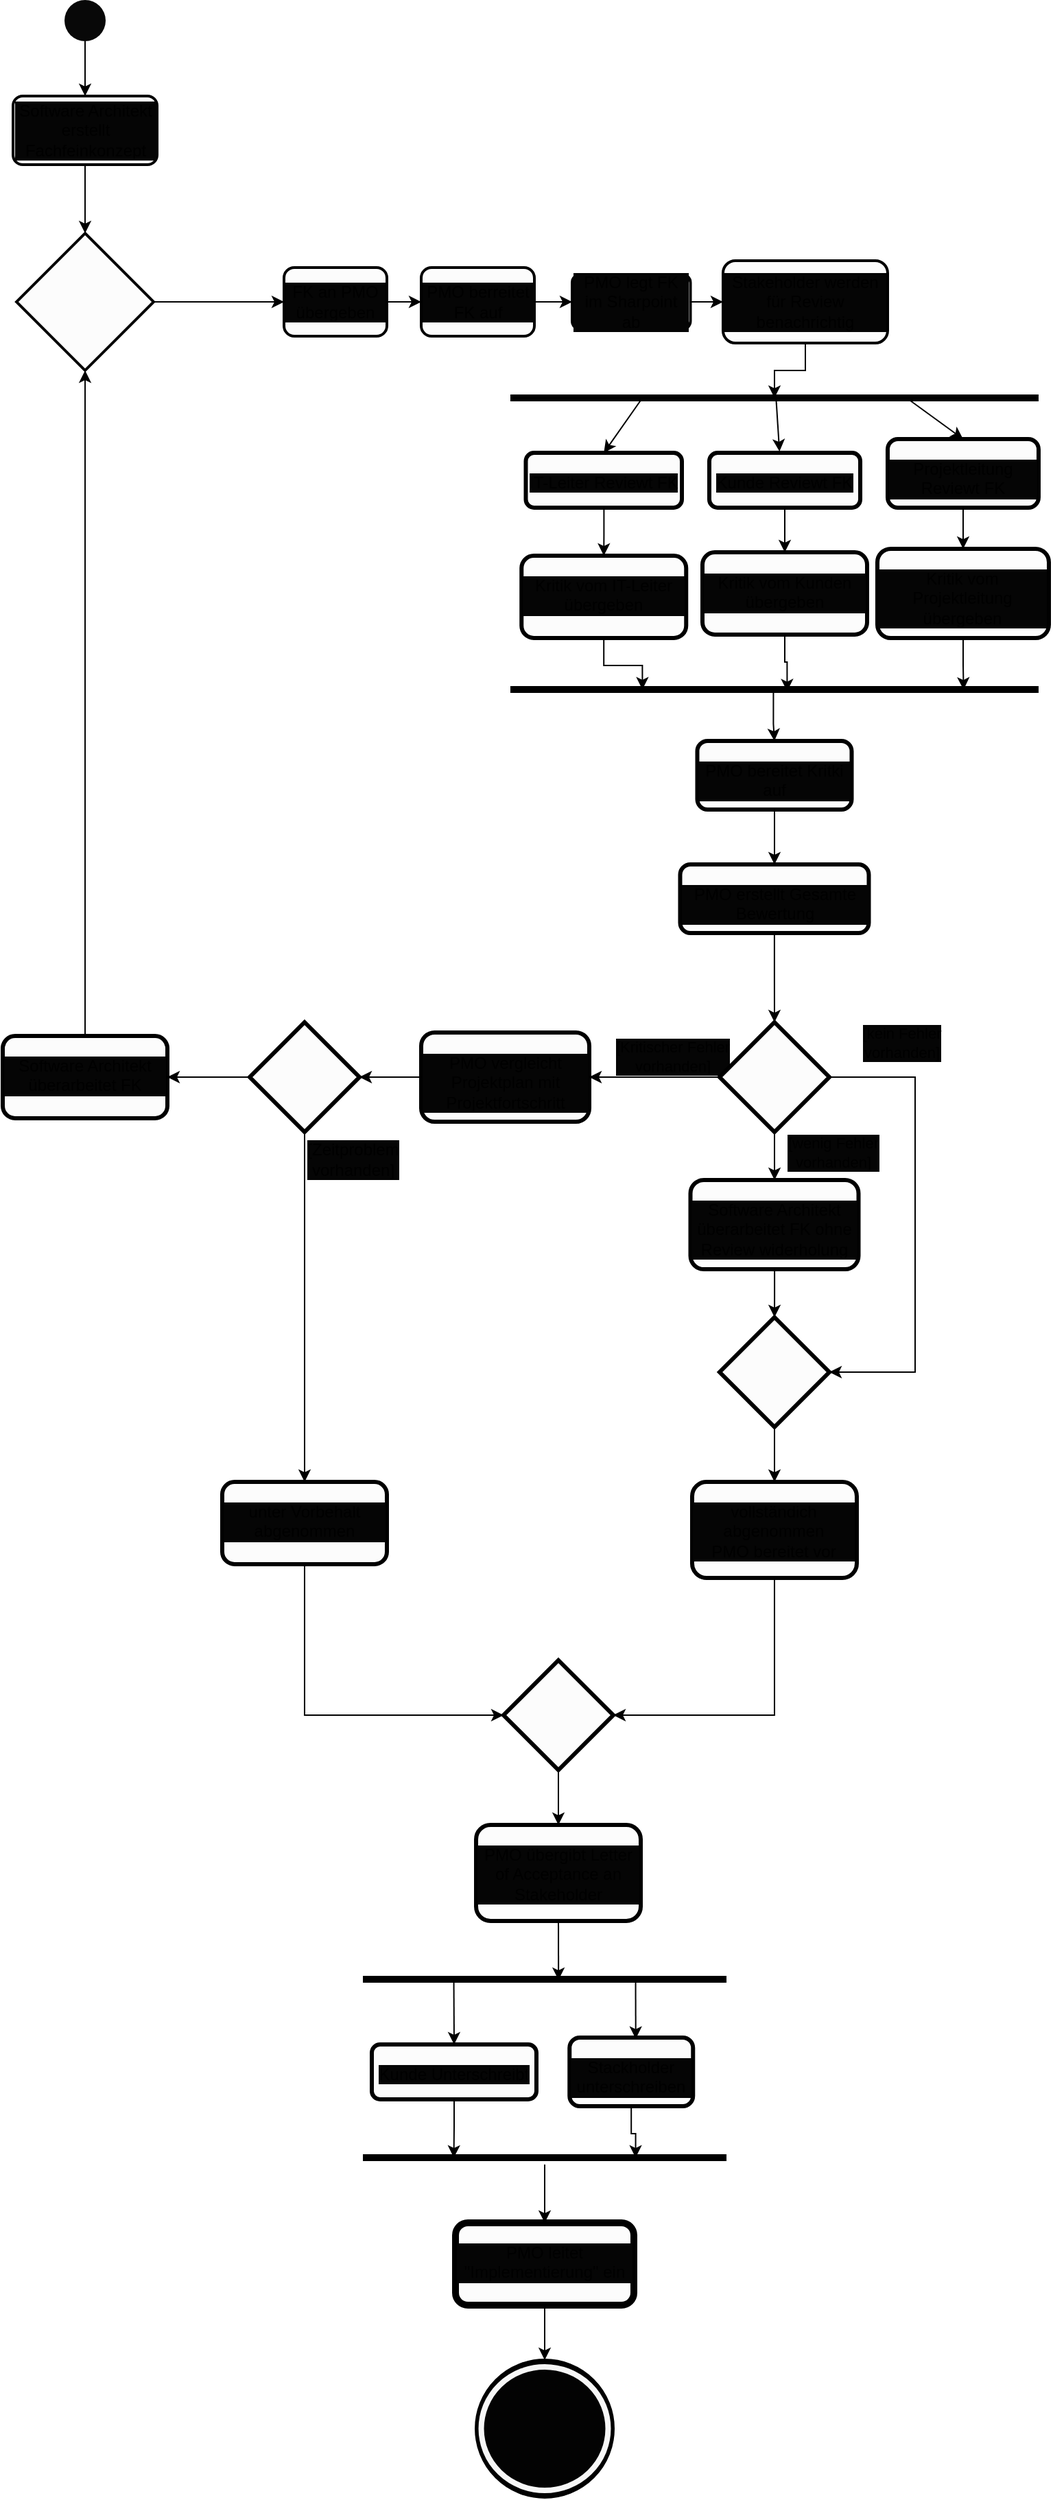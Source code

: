 <mxfile>
    <diagram id="C5RBs43oDa-KdzZeNtuy" name="Page-1">
        <mxGraphModel dx="529" dy="395" grid="1" gridSize="10" guides="1" tooltips="1" connect="1" arrows="1" fold="1" page="1" pageScale="1" pageWidth="827" pageHeight="1169" background="none" math="0" shadow="0">
            <root>
                <mxCell id="WIyWlLk6GJQsqaUBKTNV-0"/>
                <mxCell id="WIyWlLk6GJQsqaUBKTNV-1" parent="WIyWlLk6GJQsqaUBKTNV-0"/>
                <mxCell id="HzceF_smoYufTgFCP2HE-6" style="edgeStyle=orthogonalEdgeStyle;rounded=0;orthogonalLoop=1;jettySize=auto;html=1;labelBackgroundColor=#050505;" parent="WIyWlLk6GJQsqaUBKTNV-1" source="HzceF_smoYufTgFCP2HE-0" target="HzceF_smoYufTgFCP2HE-4" edge="1">
                    <mxGeometry relative="1" as="geometry"/>
                </mxCell>
                <mxCell id="HzceF_smoYufTgFCP2HE-0" value="" style="strokeWidth=2;html=1;shape=mxgraph.flowchart.start_2;whiteSpace=wrap;fillColor=#080808;labelBackgroundColor=#050505;strokeColor=none;" parent="WIyWlLk6GJQsqaUBKTNV-1" vertex="1">
                    <mxGeometry x="130.01" y="20" width="30" height="30" as="geometry"/>
                </mxCell>
                <mxCell id="HzceF_smoYufTgFCP2HE-8" style="edgeStyle=orthogonalEdgeStyle;rounded=0;orthogonalLoop=1;jettySize=auto;html=1;entryX=0.5;entryY=0;entryDx=0;entryDy=0;entryPerimeter=0;labelBackgroundColor=#050505;" parent="WIyWlLk6GJQsqaUBKTNV-1" source="HzceF_smoYufTgFCP2HE-4" target="HzceF_smoYufTgFCP2HE-7" edge="1">
                    <mxGeometry relative="1" as="geometry"/>
                </mxCell>
                <mxCell id="HzceF_smoYufTgFCP2HE-4" value="Software Architekt erstellt Fachfeinkonzept " style="rounded=1;whiteSpace=wrap;html=1;absoluteArcSize=1;arcSize=14;strokeWidth=2;fillColor=#FCFCFC;labelBackgroundColor=#050505;" parent="WIyWlLk6GJQsqaUBKTNV-1" vertex="1">
                    <mxGeometry x="92.51" y="90" width="105" height="50" as="geometry"/>
                </mxCell>
                <mxCell id="HzceF_smoYufTgFCP2HE-11" value="" style="edgeStyle=orthogonalEdgeStyle;rounded=0;orthogonalLoop=1;jettySize=auto;html=1;labelBackgroundColor=#050505;" parent="WIyWlLk6GJQsqaUBKTNV-1" source="HzceF_smoYufTgFCP2HE-7" target="HzceF_smoYufTgFCP2HE-10" edge="1">
                    <mxGeometry relative="1" as="geometry"/>
                </mxCell>
                <mxCell id="HzceF_smoYufTgFCP2HE-7" value="" style="strokeWidth=2;html=1;shape=mxgraph.flowchart.decision;whiteSpace=wrap;fillColor=#FCFCFC;labelBackgroundColor=#050505;" parent="WIyWlLk6GJQsqaUBKTNV-1" vertex="1">
                    <mxGeometry x="95.01" y="190" width="100" height="100" as="geometry"/>
                </mxCell>
                <mxCell id="HzceF_smoYufTgFCP2HE-13" value="" style="edgeStyle=orthogonalEdgeStyle;rounded=0;orthogonalLoop=1;jettySize=auto;html=1;labelBackgroundColor=#050505;" parent="WIyWlLk6GJQsqaUBKTNV-1" source="HzceF_smoYufTgFCP2HE-10" target="HzceF_smoYufTgFCP2HE-12" edge="1">
                    <mxGeometry relative="1" as="geometry"/>
                </mxCell>
                <mxCell id="HzceF_smoYufTgFCP2HE-10" value="FK an PMO übergeben" style="whiteSpace=wrap;html=1;strokeWidth=2;fillColor=#FCFCFC;rounded=1;labelBackgroundColor=#050505;" parent="WIyWlLk6GJQsqaUBKTNV-1" vertex="1">
                    <mxGeometry x="290" y="215" width="75" height="50" as="geometry"/>
                </mxCell>
                <mxCell id="HzceF_smoYufTgFCP2HE-15" value="" style="edgeStyle=orthogonalEdgeStyle;rounded=0;orthogonalLoop=1;jettySize=auto;html=1;labelBackgroundColor=#050505;" parent="WIyWlLk6GJQsqaUBKTNV-1" source="HzceF_smoYufTgFCP2HE-12" target="HzceF_smoYufTgFCP2HE-14" edge="1">
                    <mxGeometry relative="1" as="geometry"/>
                </mxCell>
                <mxCell id="HzceF_smoYufTgFCP2HE-12" value="PMO berreitet FK auf" style="whiteSpace=wrap;html=1;rounded=1;strokeWidth=2;fillColor=#FCFCFC;labelBackgroundColor=#050505;" parent="WIyWlLk6GJQsqaUBKTNV-1" vertex="1">
                    <mxGeometry x="390" y="215" width="82.5" height="50" as="geometry"/>
                </mxCell>
                <mxCell id="HzceF_smoYufTgFCP2HE-17" value="" style="edgeStyle=orthogonalEdgeStyle;rounded=0;orthogonalLoop=1;jettySize=auto;html=1;labelBackgroundColor=#050505;" parent="WIyWlLk6GJQsqaUBKTNV-1" source="HzceF_smoYufTgFCP2HE-14" target="HzceF_smoYufTgFCP2HE-16" edge="1">
                    <mxGeometry relative="1" as="geometry"/>
                </mxCell>
                <mxCell id="HzceF_smoYufTgFCP2HE-14" value="PMO legt FK im Sharpoint ab" style="whiteSpace=wrap;html=1;rounded=1;strokeWidth=2;fillColor=#FCFCFC;labelBackgroundColor=#050505;" parent="WIyWlLk6GJQsqaUBKTNV-1" vertex="1">
                    <mxGeometry x="500" y="220" width="86.25" height="40" as="geometry"/>
                </mxCell>
                <mxCell id="HzceF_smoYufTgFCP2HE-22" style="edgeStyle=orthogonalEdgeStyle;rounded=0;orthogonalLoop=1;jettySize=auto;html=1;entryX=0.5;entryY=0.5;entryDx=0;entryDy=0;entryPerimeter=0;labelBackgroundColor=#050505;" parent="WIyWlLk6GJQsqaUBKTNV-1" source="HzceF_smoYufTgFCP2HE-16" target="HzceF_smoYufTgFCP2HE-21" edge="1">
                    <mxGeometry relative="1" as="geometry"/>
                </mxCell>
                <mxCell id="HzceF_smoYufTgFCP2HE-16" value="Stakeholder werden für Review benachrichtig" style="whiteSpace=wrap;html=1;rounded=1;strokeWidth=2;fillColor=#FCFCFC;labelBackgroundColor=#050505;" parent="WIyWlLk6GJQsqaUBKTNV-1" vertex="1">
                    <mxGeometry x="609.995" y="210" width="120" height="60" as="geometry"/>
                </mxCell>
                <mxCell id="HzceF_smoYufTgFCP2HE-21" value="" style="line;strokeWidth=5;direction=south;html=1;rounded=1;fillColor=#FCFCFC;rotation=90;labelBackgroundColor=#050505;" parent="WIyWlLk6GJQsqaUBKTNV-1" vertex="1">
                    <mxGeometry x="642.49" y="117.5" width="10" height="385" as="geometry"/>
                </mxCell>
                <mxCell id="HzceF_smoYufTgFCP2HE-34" value="" style="edgeStyle=orthogonalEdgeStyle;rounded=0;orthogonalLoop=1;jettySize=auto;html=1;labelBackgroundColor=#050505;" parent="WIyWlLk6GJQsqaUBKTNV-1" source="HzceF_smoYufTgFCP2HE-24" target="HzceF_smoYufTgFCP2HE-33" edge="1">
                    <mxGeometry relative="1" as="geometry"/>
                </mxCell>
                <mxCell id="HzceF_smoYufTgFCP2HE-24" value="Kunde Reviewt FK" style="whiteSpace=wrap;html=1;rounded=1;verticalAlign=top;strokeWidth=3;fillColor=#FCFCFC;labelBackgroundColor=#050505;spacingTop=8;" parent="WIyWlLk6GJQsqaUBKTNV-1" vertex="1">
                    <mxGeometry x="600" y="350" width="110.01" height="40" as="geometry"/>
                </mxCell>
                <mxCell id="HzceF_smoYufTgFCP2HE-32" value="" style="edgeStyle=orthogonalEdgeStyle;rounded=0;orthogonalLoop=1;jettySize=auto;html=1;labelBackgroundColor=#050505;" parent="WIyWlLk6GJQsqaUBKTNV-1" source="HzceF_smoYufTgFCP2HE-26" target="HzceF_smoYufTgFCP2HE-31" edge="1">
                    <mxGeometry relative="1" as="geometry"/>
                </mxCell>
                <mxCell id="HzceF_smoYufTgFCP2HE-26" value="IT-Leiter Reviewt FK" style="whiteSpace=wrap;html=1;rounded=1;verticalAlign=top;strokeWidth=3;fillColor=#FCFCFC;labelBackgroundColor=#050505;spacingTop=8;" parent="WIyWlLk6GJQsqaUBKTNV-1" vertex="1">
                    <mxGeometry x="466.25" y="350" width="113.75" height="40" as="geometry"/>
                </mxCell>
                <mxCell id="HzceF_smoYufTgFCP2HE-36" value="" style="edgeStyle=orthogonalEdgeStyle;rounded=0;orthogonalLoop=1;jettySize=auto;html=1;labelBackgroundColor=#050505;" parent="WIyWlLk6GJQsqaUBKTNV-1" source="HzceF_smoYufTgFCP2HE-28" target="HzceF_smoYufTgFCP2HE-35" edge="1">
                    <mxGeometry relative="1" as="geometry"/>
                </mxCell>
                <mxCell id="HzceF_smoYufTgFCP2HE-28" value="Projektleitung Reviewt FK" style="whiteSpace=wrap;html=1;rounded=1;verticalAlign=top;strokeWidth=3;fillColor=#FCFCFC;labelBackgroundColor=#050505;spacingTop=8;" parent="WIyWlLk6GJQsqaUBKTNV-1" vertex="1">
                    <mxGeometry x="729.99" y="340" width="110" height="50" as="geometry"/>
                </mxCell>
                <mxCell id="HzceF_smoYufTgFCP2HE-44" style="edgeStyle=orthogonalEdgeStyle;rounded=0;orthogonalLoop=1;jettySize=auto;html=1;entryX=0.75;entryY=0.5;entryDx=0;entryDy=0;entryPerimeter=0;labelBackgroundColor=#050505;" parent="WIyWlLk6GJQsqaUBKTNV-1" source="HzceF_smoYufTgFCP2HE-31" target="HzceF_smoYufTgFCP2HE-43" edge="1">
                    <mxGeometry relative="1" as="geometry"/>
                </mxCell>
                <mxCell id="HzceF_smoYufTgFCP2HE-31" value="Kritik vom IT-Leiter übergeben" style="whiteSpace=wrap;html=1;rounded=1;verticalAlign=top;strokeWidth=3;fillColor=#FCFCFC;labelBackgroundColor=#050505;spacingTop=8;" parent="WIyWlLk6GJQsqaUBKTNV-1" vertex="1">
                    <mxGeometry x="463.125" y="425" width="120" height="60" as="geometry"/>
                </mxCell>
                <mxCell id="HzceF_smoYufTgFCP2HE-45" style="edgeStyle=orthogonalEdgeStyle;rounded=0;orthogonalLoop=1;jettySize=auto;html=1;entryX=0.476;entryY=0.37;entryDx=0;entryDy=0;entryPerimeter=0;labelBackgroundColor=#050505;" parent="WIyWlLk6GJQsqaUBKTNV-1" source="HzceF_smoYufTgFCP2HE-33" target="HzceF_smoYufTgFCP2HE-43" edge="1">
                    <mxGeometry relative="1" as="geometry"/>
                </mxCell>
                <mxCell id="HzceF_smoYufTgFCP2HE-33" value="Kritik vom Kunden übergeben" style="whiteSpace=wrap;html=1;rounded=1;verticalAlign=top;strokeWidth=3;fillColor=#FCFCFC;labelBackgroundColor=#050505;spacingTop=8;" parent="WIyWlLk6GJQsqaUBKTNV-1" vertex="1">
                    <mxGeometry x="595.005" y="422.5" width="120" height="60" as="geometry"/>
                </mxCell>
                <mxCell id="HzceF_smoYufTgFCP2HE-46" style="edgeStyle=orthogonalEdgeStyle;rounded=0;orthogonalLoop=1;jettySize=auto;html=1;entryX=0.142;entryY=0.49;entryDx=0;entryDy=0;entryPerimeter=0;labelBackgroundColor=#050505;" parent="WIyWlLk6GJQsqaUBKTNV-1" source="HzceF_smoYufTgFCP2HE-35" target="HzceF_smoYufTgFCP2HE-43" edge="1">
                    <mxGeometry relative="1" as="geometry"/>
                </mxCell>
                <mxCell id="HzceF_smoYufTgFCP2HE-35" value="Kritik vom Projektleitung übergeben" style="whiteSpace=wrap;html=1;rounded=1;verticalAlign=top;strokeWidth=3;fillColor=#FCFCFC;labelBackgroundColor=#050505;spacingTop=8;" parent="WIyWlLk6GJQsqaUBKTNV-1" vertex="1">
                    <mxGeometry x="722.49" y="420" width="125.01" height="65" as="geometry"/>
                </mxCell>
                <mxCell id="HzceF_smoYufTgFCP2HE-40" value="" style="endArrow=classic;html=1;rounded=0;exitX=0.75;exitY=0.5;exitDx=0;exitDy=0;exitPerimeter=0;entryX=0.5;entryY=0;entryDx=0;entryDy=0;labelBackgroundColor=#050505;" parent="WIyWlLk6GJQsqaUBKTNV-1" source="HzceF_smoYufTgFCP2HE-21" target="HzceF_smoYufTgFCP2HE-26" edge="1">
                    <mxGeometry width="50" height="50" relative="1" as="geometry">
                        <mxPoint x="610" y="450" as="sourcePoint"/>
                        <mxPoint x="660" y="400" as="targetPoint"/>
                    </mxGeometry>
                </mxCell>
                <mxCell id="HzceF_smoYufTgFCP2HE-41" value="" style="endArrow=classic;html=1;rounded=0;exitX=0.497;exitY=0.48;exitDx=0;exitDy=0;exitPerimeter=0;entryX=0.465;entryY=-0.025;entryDx=0;entryDy=0;entryPerimeter=0;labelBackgroundColor=#050505;" parent="WIyWlLk6GJQsqaUBKTNV-1" source="HzceF_smoYufTgFCP2HE-21" target="HzceF_smoYufTgFCP2HE-24" edge="1">
                    <mxGeometry width="50" height="50" relative="1" as="geometry">
                        <mxPoint x="610" y="450" as="sourcePoint"/>
                        <mxPoint x="660" y="400" as="targetPoint"/>
                    </mxGeometry>
                </mxCell>
                <mxCell id="HzceF_smoYufTgFCP2HE-42" value="" style="endArrow=classic;html=1;rounded=0;exitX=0.25;exitY=0.5;exitDx=0;exitDy=0;exitPerimeter=0;entryX=0.5;entryY=0;entryDx=0;entryDy=0;labelBackgroundColor=#050505;" parent="WIyWlLk6GJQsqaUBKTNV-1" source="HzceF_smoYufTgFCP2HE-21" target="HzceF_smoYufTgFCP2HE-28" edge="1">
                    <mxGeometry width="50" height="50" relative="1" as="geometry">
                        <mxPoint x="610" y="450" as="sourcePoint"/>
                        <mxPoint x="660" y="400" as="targetPoint"/>
                    </mxGeometry>
                </mxCell>
                <mxCell id="HzceF_smoYufTgFCP2HE-48" value="" style="edgeStyle=orthogonalEdgeStyle;rounded=0;orthogonalLoop=1;jettySize=auto;html=1;exitX=0.502;exitY=0.53;exitDx=0;exitDy=0;exitPerimeter=0;labelBackgroundColor=#050505;" parent="WIyWlLk6GJQsqaUBKTNV-1" source="HzceF_smoYufTgFCP2HE-43" target="HzceF_smoYufTgFCP2HE-47" edge="1">
                    <mxGeometry relative="1" as="geometry"/>
                </mxCell>
                <mxCell id="HzceF_smoYufTgFCP2HE-43" value="" style="line;strokeWidth=5;direction=south;html=1;rounded=1;fillColor=#FCFCFC;rotation=90;labelBackgroundColor=#050505;" parent="WIyWlLk6GJQsqaUBKTNV-1" vertex="1">
                    <mxGeometry x="642.49" y="330" width="10" height="385" as="geometry"/>
                </mxCell>
                <mxCell id="HzceF_smoYufTgFCP2HE-51" value="" style="edgeStyle=orthogonalEdgeStyle;rounded=0;orthogonalLoop=1;jettySize=auto;html=1;labelBackgroundColor=#050505;" parent="WIyWlLk6GJQsqaUBKTNV-1" source="HzceF_smoYufTgFCP2HE-47" target="HzceF_smoYufTgFCP2HE-50" edge="1">
                    <mxGeometry relative="1" as="geometry"/>
                </mxCell>
                <mxCell id="HzceF_smoYufTgFCP2HE-47" value="PMO bereitet Kritki auf" style="whiteSpace=wrap;html=1;rounded=1;verticalAlign=top;strokeWidth=3;fillColor=#FCFCFC;labelBackgroundColor=#050505;spacingTop=8;" parent="WIyWlLk6GJQsqaUBKTNV-1" vertex="1">
                    <mxGeometry x="591.24" y="560" width="112.51" height="50" as="geometry"/>
                </mxCell>
                <mxCell id="HzceF_smoYufTgFCP2HE-53" value="" style="edgeStyle=orthogonalEdgeStyle;rounded=0;orthogonalLoop=1;jettySize=auto;html=1;labelBackgroundColor=#050505;" parent="WIyWlLk6GJQsqaUBKTNV-1" source="HzceF_smoYufTgFCP2HE-50" target="HzceF_smoYufTgFCP2HE-52" edge="1">
                    <mxGeometry relative="1" as="geometry"/>
                </mxCell>
                <mxCell id="HzceF_smoYufTgFCP2HE-50" value="PMO erstellt Gesamte Bewertung" style="whiteSpace=wrap;html=1;rounded=1;verticalAlign=top;strokeWidth=3;fillColor=#FCFCFC;labelBackgroundColor=#050505;spacingTop=8;" parent="WIyWlLk6GJQsqaUBKTNV-1" vertex="1">
                    <mxGeometry x="578.74" y="650" width="137.51" height="50" as="geometry"/>
                </mxCell>
                <mxCell id="HzceF_smoYufTgFCP2HE-55" value="" style="edgeStyle=orthogonalEdgeStyle;rounded=0;orthogonalLoop=1;jettySize=auto;html=1;labelBackgroundColor=#050505;" parent="WIyWlLk6GJQsqaUBKTNV-1" source="HzceF_smoYufTgFCP2HE-52" target="HzceF_smoYufTgFCP2HE-54" edge="1">
                    <mxGeometry relative="1" as="geometry"/>
                </mxCell>
                <mxCell id="HzceF_smoYufTgFCP2HE-56" value="&lt;div&gt;[Kritischer Fehler &lt;br&gt;&lt;/div&gt;&lt;div&gt;vorhanden]&lt;/div&gt;" style="edgeLabel;html=1;align=center;verticalAlign=middle;resizable=0;points=[];labelBackgroundColor=#050505;" parent="HzceF_smoYufTgFCP2HE-55" vertex="1" connectable="0">
                    <mxGeometry x="-0.328" relative="1" as="geometry">
                        <mxPoint x="-3" y="-15" as="offset"/>
                    </mxGeometry>
                </mxCell>
                <mxCell id="HzceF_smoYufTgFCP2HE-60" value="" style="edgeStyle=orthogonalEdgeStyle;rounded=0;orthogonalLoop=1;jettySize=auto;html=1;labelBackgroundColor=#050505;" parent="WIyWlLk6GJQsqaUBKTNV-1" source="HzceF_smoYufTgFCP2HE-52" target="HzceF_smoYufTgFCP2HE-59" edge="1">
                    <mxGeometry relative="1" as="geometry"/>
                </mxCell>
                <mxCell id="HzceF_smoYufTgFCP2HE-63" style="edgeStyle=orthogonalEdgeStyle;rounded=0;orthogonalLoop=1;jettySize=auto;html=1;entryX=1;entryY=0.5;entryDx=0;entryDy=0;labelBackgroundColor=#050505;" parent="WIyWlLk6GJQsqaUBKTNV-1" source="HzceF_smoYufTgFCP2HE-52" target="HzceF_smoYufTgFCP2HE-61" edge="1">
                    <mxGeometry relative="1" as="geometry">
                        <Array as="points">
                            <mxPoint x="750" y="805"/>
                            <mxPoint x="750" y="1020"/>
                        </Array>
                    </mxGeometry>
                </mxCell>
                <mxCell id="HzceF_smoYufTgFCP2HE-52" value="" style="rhombus;whiteSpace=wrap;html=1;rounded=0;verticalAlign=top;strokeWidth=3;fillColor=#FCFCFC;labelBackgroundColor=#050505;spacingTop=8;" parent="WIyWlLk6GJQsqaUBKTNV-1" vertex="1">
                    <mxGeometry x="607.495" y="765" width="80" height="80" as="geometry"/>
                </mxCell>
                <mxCell id="HzceF_smoYufTgFCP2HE-65" value="" style="edgeStyle=orthogonalEdgeStyle;rounded=0;orthogonalLoop=1;jettySize=auto;html=1;labelBackgroundColor=#050505;" parent="WIyWlLk6GJQsqaUBKTNV-1" source="HzceF_smoYufTgFCP2HE-54" target="HzceF_smoYufTgFCP2HE-64" edge="1">
                    <mxGeometry relative="1" as="geometry"/>
                </mxCell>
                <mxCell id="HzceF_smoYufTgFCP2HE-54" value="PMO vergleicht Projektplan mit Projektfortschritt" style="whiteSpace=wrap;html=1;rounded=1;verticalAlign=top;strokeWidth=3;fillColor=#FCFCFC;labelBackgroundColor=#050505;spacingTop=8;" parent="WIyWlLk6GJQsqaUBKTNV-1" vertex="1">
                    <mxGeometry x="390" y="772.5" width="122.51" height="65" as="geometry"/>
                </mxCell>
                <mxCell id="HzceF_smoYufTgFCP2HE-57" value="&lt;div&gt;[wenig Fehler &lt;br&gt;&lt;/div&gt;&lt;div&gt;vorhanden]&lt;/div&gt;" style="edgeLabel;html=1;align=center;verticalAlign=middle;resizable=0;points=[];labelBackgroundColor=#050505;" parent="WIyWlLk6GJQsqaUBKTNV-1" vertex="1" connectable="0">
                    <mxGeometry x="690.002" y="860" as="geometry"/>
                </mxCell>
                <mxCell id="HzceF_smoYufTgFCP2HE-58" value="&lt;div&gt;[kein Fehler &lt;br&gt;&lt;/div&gt;&lt;div&gt;vorhanden]&lt;/div&gt;" style="edgeLabel;html=1;align=center;verticalAlign=middle;resizable=0;points=[];labelBackgroundColor=#050505;" parent="WIyWlLk6GJQsqaUBKTNV-1" vertex="1" connectable="0">
                    <mxGeometry x="740.002" y="780" as="geometry"/>
                </mxCell>
                <mxCell id="HzceF_smoYufTgFCP2HE-62" value="" style="edgeStyle=orthogonalEdgeStyle;rounded=0;orthogonalLoop=1;jettySize=auto;html=1;labelBackgroundColor=#050505;" parent="WIyWlLk6GJQsqaUBKTNV-1" source="HzceF_smoYufTgFCP2HE-59" target="HzceF_smoYufTgFCP2HE-61" edge="1">
                    <mxGeometry relative="1" as="geometry"/>
                </mxCell>
                <mxCell id="HzceF_smoYufTgFCP2HE-59" value="Software Architekt überarbeitet FK ohne Review widerholung" style="whiteSpace=wrap;html=1;rounded=1;verticalAlign=top;strokeWidth=3;fillColor=#FCFCFC;labelBackgroundColor=#050505;spacingTop=8;" parent="WIyWlLk6GJQsqaUBKTNV-1" vertex="1">
                    <mxGeometry x="586.25" y="880" width="122.5" height="65" as="geometry"/>
                </mxCell>
                <mxCell id="HzceF_smoYufTgFCP2HE-70" value="" style="edgeStyle=orthogonalEdgeStyle;rounded=0;orthogonalLoop=1;jettySize=auto;html=1;labelBackgroundColor=#050505;" parent="WIyWlLk6GJQsqaUBKTNV-1" source="HzceF_smoYufTgFCP2HE-61" target="HzceF_smoYufTgFCP2HE-69" edge="1">
                    <mxGeometry relative="1" as="geometry"/>
                </mxCell>
                <mxCell id="HzceF_smoYufTgFCP2HE-61" value="" style="rhombus;whiteSpace=wrap;html=1;rounded=0;verticalAlign=top;strokeWidth=3;fillColor=#FCFCFC;labelBackgroundColor=#050505;spacingTop=8;" parent="WIyWlLk6GJQsqaUBKTNV-1" vertex="1">
                    <mxGeometry x="607.5" y="980" width="80" height="80" as="geometry"/>
                </mxCell>
                <mxCell id="HzceF_smoYufTgFCP2HE-67" value="" style="edgeStyle=orthogonalEdgeStyle;rounded=0;orthogonalLoop=1;jettySize=auto;html=1;labelBackgroundColor=#050505;" parent="WIyWlLk6GJQsqaUBKTNV-1" source="HzceF_smoYufTgFCP2HE-64" target="HzceF_smoYufTgFCP2HE-66" edge="1">
                    <mxGeometry relative="1" as="geometry"/>
                </mxCell>
                <mxCell id="HzceF_smoYufTgFCP2HE-75" value="" style="edgeStyle=orthogonalEdgeStyle;rounded=0;orthogonalLoop=1;jettySize=auto;html=1;labelBackgroundColor=#050505;" parent="WIyWlLk6GJQsqaUBKTNV-1" source="HzceF_smoYufTgFCP2HE-64" target="HzceF_smoYufTgFCP2HE-74" edge="1">
                    <mxGeometry relative="1" as="geometry"/>
                </mxCell>
                <mxCell id="HzceF_smoYufTgFCP2HE-64" value="" style="rhombus;whiteSpace=wrap;html=1;rounded=0;verticalAlign=top;strokeWidth=3;fillColor=#FCFCFC;labelBackgroundColor=#050505;spacingTop=8;" parent="WIyWlLk6GJQsqaUBKTNV-1" vertex="1">
                    <mxGeometry x="265.005" y="765" width="80" height="80" as="geometry"/>
                </mxCell>
                <mxCell id="HzceF_smoYufTgFCP2HE-72" value="" style="edgeStyle=orthogonalEdgeStyle;rounded=0;orthogonalLoop=1;jettySize=auto;html=1;entryX=0;entryY=0.5;entryDx=0;entryDy=0;exitX=0.5;exitY=1;exitDx=0;exitDy=0;labelBackgroundColor=#050505;" parent="WIyWlLk6GJQsqaUBKTNV-1" source="HzceF_smoYufTgFCP2HE-66" target="HzceF_smoYufTgFCP2HE-71" edge="1">
                    <mxGeometry relative="1" as="geometry"/>
                </mxCell>
                <mxCell id="HzceF_smoYufTgFCP2HE-66" value="unter Vorbehalt abgenommen" style="whiteSpace=wrap;html=1;rounded=1;verticalAlign=top;strokeWidth=3;fillColor=#FCFCFC;labelBackgroundColor=#050505;spacingTop=8;" parent="WIyWlLk6GJQsqaUBKTNV-1" vertex="1">
                    <mxGeometry x="244.995" y="1100" width="120" height="60" as="geometry"/>
                </mxCell>
                <mxCell id="HzceF_smoYufTgFCP2HE-68" value="&lt;div&gt;[Zeitproblem &lt;br&gt;&lt;/div&gt;&lt;div&gt;vorhanden]&lt;/div&gt;" style="text;html=1;align=center;verticalAlign=middle;resizable=0;points=[];autosize=1;strokeColor=none;fillColor=none;labelBackgroundColor=#050505;" parent="WIyWlLk6GJQsqaUBKTNV-1" vertex="1">
                    <mxGeometry x="300" y="850" width="80" height="30" as="geometry"/>
                </mxCell>
                <mxCell id="HzceF_smoYufTgFCP2HE-73" style="edgeStyle=orthogonalEdgeStyle;rounded=0;orthogonalLoop=1;jettySize=auto;html=1;entryX=1;entryY=0.5;entryDx=0;entryDy=0;exitX=0.5;exitY=1;exitDx=0;exitDy=0;labelBackgroundColor=#050505;" parent="WIyWlLk6GJQsqaUBKTNV-1" source="HzceF_smoYufTgFCP2HE-69" target="HzceF_smoYufTgFCP2HE-71" edge="1">
                    <mxGeometry relative="1" as="geometry"/>
                </mxCell>
                <mxCell id="HzceF_smoYufTgFCP2HE-69" value="&lt;div&gt;vollständich abgenommen&lt;/div&gt;&lt;div&gt;PMO bereitet vor&lt;br&gt;&lt;/div&gt;" style="whiteSpace=wrap;html=1;rounded=1;verticalAlign=top;strokeWidth=3;fillColor=#FCFCFC;labelBackgroundColor=#050505;spacingTop=8;" parent="WIyWlLk6GJQsqaUBKTNV-1" vertex="1">
                    <mxGeometry x="587.49" y="1100" width="120" height="70" as="geometry"/>
                </mxCell>
                <mxCell id="HzceF_smoYufTgFCP2HE-78" value="" style="edgeStyle=orthogonalEdgeStyle;rounded=0;orthogonalLoop=1;jettySize=auto;html=1;labelBackgroundColor=#050505;" parent="WIyWlLk6GJQsqaUBKTNV-1" source="HzceF_smoYufTgFCP2HE-71" target="HzceF_smoYufTgFCP2HE-77" edge="1">
                    <mxGeometry relative="1" as="geometry"/>
                </mxCell>
                <mxCell id="HzceF_smoYufTgFCP2HE-71" value="" style="rhombus;whiteSpace=wrap;html=1;rounded=0;verticalAlign=top;strokeWidth=3;fillColor=#FCFCFC;labelBackgroundColor=#050505;spacingTop=8;" parent="WIyWlLk6GJQsqaUBKTNV-1" vertex="1">
                    <mxGeometry x="450.005" y="1230" width="80" height="80" as="geometry"/>
                </mxCell>
                <mxCell id="HzceF_smoYufTgFCP2HE-76" style="edgeStyle=orthogonalEdgeStyle;rounded=0;orthogonalLoop=1;jettySize=auto;html=1;entryX=0.5;entryY=1;entryDx=0;entryDy=0;entryPerimeter=0;labelBackgroundColor=#050505;" parent="WIyWlLk6GJQsqaUBKTNV-1" source="HzceF_smoYufTgFCP2HE-74" target="HzceF_smoYufTgFCP2HE-7" edge="1">
                    <mxGeometry relative="1" as="geometry"/>
                </mxCell>
                <mxCell id="HzceF_smoYufTgFCP2HE-74" value="Software Architekt überarbeitet FK" style="whiteSpace=wrap;html=1;rounded=1;verticalAlign=top;strokeWidth=3;fillColor=#FCFCFC;labelBackgroundColor=#050505;spacingTop=8;" parent="WIyWlLk6GJQsqaUBKTNV-1" vertex="1">
                    <mxGeometry x="85.005" y="775" width="120" height="60" as="geometry"/>
                </mxCell>
                <mxCell id="HzceF_smoYufTgFCP2HE-77" value="PMO übergibt Letter of Acceptance an Stakeholder" style="whiteSpace=wrap;html=1;rounded=1;verticalAlign=top;strokeWidth=3;fillColor=#FCFCFC;labelBackgroundColor=#050505;spacingTop=8;" parent="WIyWlLk6GJQsqaUBKTNV-1" vertex="1">
                    <mxGeometry x="430.01" y="1350" width="120" height="70" as="geometry"/>
                </mxCell>
                <mxCell id="HzceF_smoYufTgFCP2HE-79" value="" style="line;strokeWidth=5;direction=south;html=1;rounded=1;fillColor=#FCFCFC;rotation=90;labelBackgroundColor=#050505;" parent="WIyWlLk6GJQsqaUBKTNV-1" vertex="1">
                    <mxGeometry x="475.01" y="1330" width="10" height="265" as="geometry"/>
                </mxCell>
                <mxCell id="HzceF_smoYufTgFCP2HE-82" value="" style="endArrow=classic;html=1;rounded=0;exitX=0.5;exitY=1;exitDx=0;exitDy=0;entryX=0.462;entryY=0.45;entryDx=0;entryDy=0;entryPerimeter=0;labelBackgroundColor=#050505;" parent="WIyWlLk6GJQsqaUBKTNV-1" source="HzceF_smoYufTgFCP2HE-77" target="HzceF_smoYufTgFCP2HE-79" edge="1">
                    <mxGeometry width="50" height="50" relative="1" as="geometry">
                        <mxPoint x="460" y="1600" as="sourcePoint"/>
                        <mxPoint x="510" y="1550" as="targetPoint"/>
                    </mxGeometry>
                </mxCell>
                <mxCell id="HzceF_smoYufTgFCP2HE-89" style="edgeStyle=orthogonalEdgeStyle;rounded=0;orthogonalLoop=1;jettySize=auto;html=1;entryX=0.75;entryY=0.5;entryDx=0;entryDy=0;entryPerimeter=0;labelBackgroundColor=#050505;" parent="WIyWlLk6GJQsqaUBKTNV-1" source="HzceF_smoYufTgFCP2HE-84" target="HzceF_smoYufTgFCP2HE-88" edge="1">
                    <mxGeometry relative="1" as="geometry"/>
                </mxCell>
                <mxCell id="HzceF_smoYufTgFCP2HE-84" value="Kunde Unterschreibt" style="whiteSpace=wrap;html=1;rounded=1;verticalAlign=top;strokeWidth=3;fillColor=#FCFCFC;labelBackgroundColor=#050505;spacingTop=8;" parent="WIyWlLk6GJQsqaUBKTNV-1" vertex="1">
                    <mxGeometry x="354" y="1510" width="119.99" height="40" as="geometry"/>
                </mxCell>
                <mxCell id="HzceF_smoYufTgFCP2HE-90" style="edgeStyle=orthogonalEdgeStyle;rounded=0;orthogonalLoop=1;jettySize=auto;html=1;entryX=0.25;entryY=0.5;entryDx=0;entryDy=0;entryPerimeter=0;labelBackgroundColor=#050505;" parent="WIyWlLk6GJQsqaUBKTNV-1" source="HzceF_smoYufTgFCP2HE-85" target="HzceF_smoYufTgFCP2HE-88" edge="1">
                    <mxGeometry relative="1" as="geometry"/>
                </mxCell>
                <mxCell id="HzceF_smoYufTgFCP2HE-85" value="Stackholder unterschreiben" style="whiteSpace=wrap;html=1;rounded=1;verticalAlign=top;strokeWidth=3;fillColor=#FCFCFC;labelBackgroundColor=#050505;spacingTop=8;" parent="WIyWlLk6GJQsqaUBKTNV-1" vertex="1">
                    <mxGeometry x="498.13" y="1505" width="90" height="50" as="geometry"/>
                </mxCell>
                <mxCell id="HzceF_smoYufTgFCP2HE-86" value="" style="endArrow=classic;html=1;rounded=0;exitX=0.75;exitY=0.5;exitDx=0;exitDy=0;exitPerimeter=0;entryX=0.5;entryY=0;entryDx=0;entryDy=0;labelBackgroundColor=#050505;" parent="WIyWlLk6GJQsqaUBKTNV-1" source="HzceF_smoYufTgFCP2HE-79" target="HzceF_smoYufTgFCP2HE-84" edge="1">
                    <mxGeometry width="50" height="50" relative="1" as="geometry">
                        <mxPoint x="460" y="1580" as="sourcePoint"/>
                        <mxPoint x="510" y="1530" as="targetPoint"/>
                    </mxGeometry>
                </mxCell>
                <mxCell id="HzceF_smoYufTgFCP2HE-87" value="" style="endArrow=classic;html=1;rounded=0;exitX=0.25;exitY=0.5;exitDx=0;exitDy=0;exitPerimeter=0;entryX=0.536;entryY=0.017;entryDx=0;entryDy=0;entryPerimeter=0;labelBackgroundColor=#050505;" parent="WIyWlLk6GJQsqaUBKTNV-1" source="HzceF_smoYufTgFCP2HE-79" target="HzceF_smoYufTgFCP2HE-85" edge="1">
                    <mxGeometry width="50" height="50" relative="1" as="geometry">
                        <mxPoint x="460" y="1580" as="sourcePoint"/>
                        <mxPoint x="510" y="1530" as="targetPoint"/>
                    </mxGeometry>
                </mxCell>
                <mxCell id="HzceF_smoYufTgFCP2HE-92" value="" style="edgeStyle=orthogonalEdgeStyle;rounded=0;orthogonalLoop=1;jettySize=auto;html=1;labelBackgroundColor=#050505;" parent="WIyWlLk6GJQsqaUBKTNV-1" source="HzceF_smoYufTgFCP2HE-88" target="HzceF_smoYufTgFCP2HE-91" edge="1">
                    <mxGeometry relative="1" as="geometry"/>
                </mxCell>
                <mxCell id="HzceF_smoYufTgFCP2HE-88" value="" style="line;strokeWidth=5;direction=south;html=1;rounded=1;fillColor=#FCFCFC;rotation=90;labelBackgroundColor=#050505;" parent="WIyWlLk6GJQsqaUBKTNV-1" vertex="1">
                    <mxGeometry x="475.01" y="1460" width="10" height="265" as="geometry"/>
                </mxCell>
                <mxCell id="HzceF_smoYufTgFCP2HE-94" style="edgeStyle=orthogonalEdgeStyle;rounded=0;orthogonalLoop=1;jettySize=auto;html=1;entryX=0.5;entryY=0;entryDx=0;entryDy=0;entryPerimeter=0;labelBackgroundColor=#050505;" parent="WIyWlLk6GJQsqaUBKTNV-1" source="HzceF_smoYufTgFCP2HE-91" target="HzceF_smoYufTgFCP2HE-93" edge="1">
                    <mxGeometry relative="1" as="geometry"/>
                </mxCell>
                <mxCell id="HzceF_smoYufTgFCP2HE-91" value="PMO leitet &quot;Implementierung&quot; ein" style="whiteSpace=wrap;html=1;rounded=1;verticalAlign=top;strokeWidth=5;fillColor=#FCFCFC;labelBackgroundColor=#050505;spacingTop=8;" parent="WIyWlLk6GJQsqaUBKTNV-1" vertex="1">
                    <mxGeometry x="415.01" y="1640" width="129.99" height="60" as="geometry"/>
                </mxCell>
                <mxCell id="HzceF_smoYufTgFCP2HE-93" value="" style="strokeWidth=2;html=1;shape=mxgraph.flowchart.start_2;whiteSpace=wrap;rounded=1;fillColor=#030303;gradientDirection=radial;labelBackgroundColor=#050505;" parent="WIyWlLk6GJQsqaUBKTNV-1" vertex="1">
                    <mxGeometry x="430.01" y="1740" width="100" height="100" as="geometry"/>
                </mxCell>
                <mxCell id="HzceF_smoYufTgFCP2HE-95" value="" style="strokeWidth=4;html=1;shape=mxgraph.flowchart.start_2;whiteSpace=wrap;rounded=1;fillColor=none;gradientColor=none;gradientDirection=radial;strokeColor=#F7F7F7;labelBackgroundColor=#050505;" parent="WIyWlLk6GJQsqaUBKTNV-1" vertex="1">
                    <mxGeometry x="433.76" y="1745" width="92.49" height="90" as="geometry"/>
                </mxCell>
            </root>
        </mxGraphModel>
    </diagram>
</mxfile>